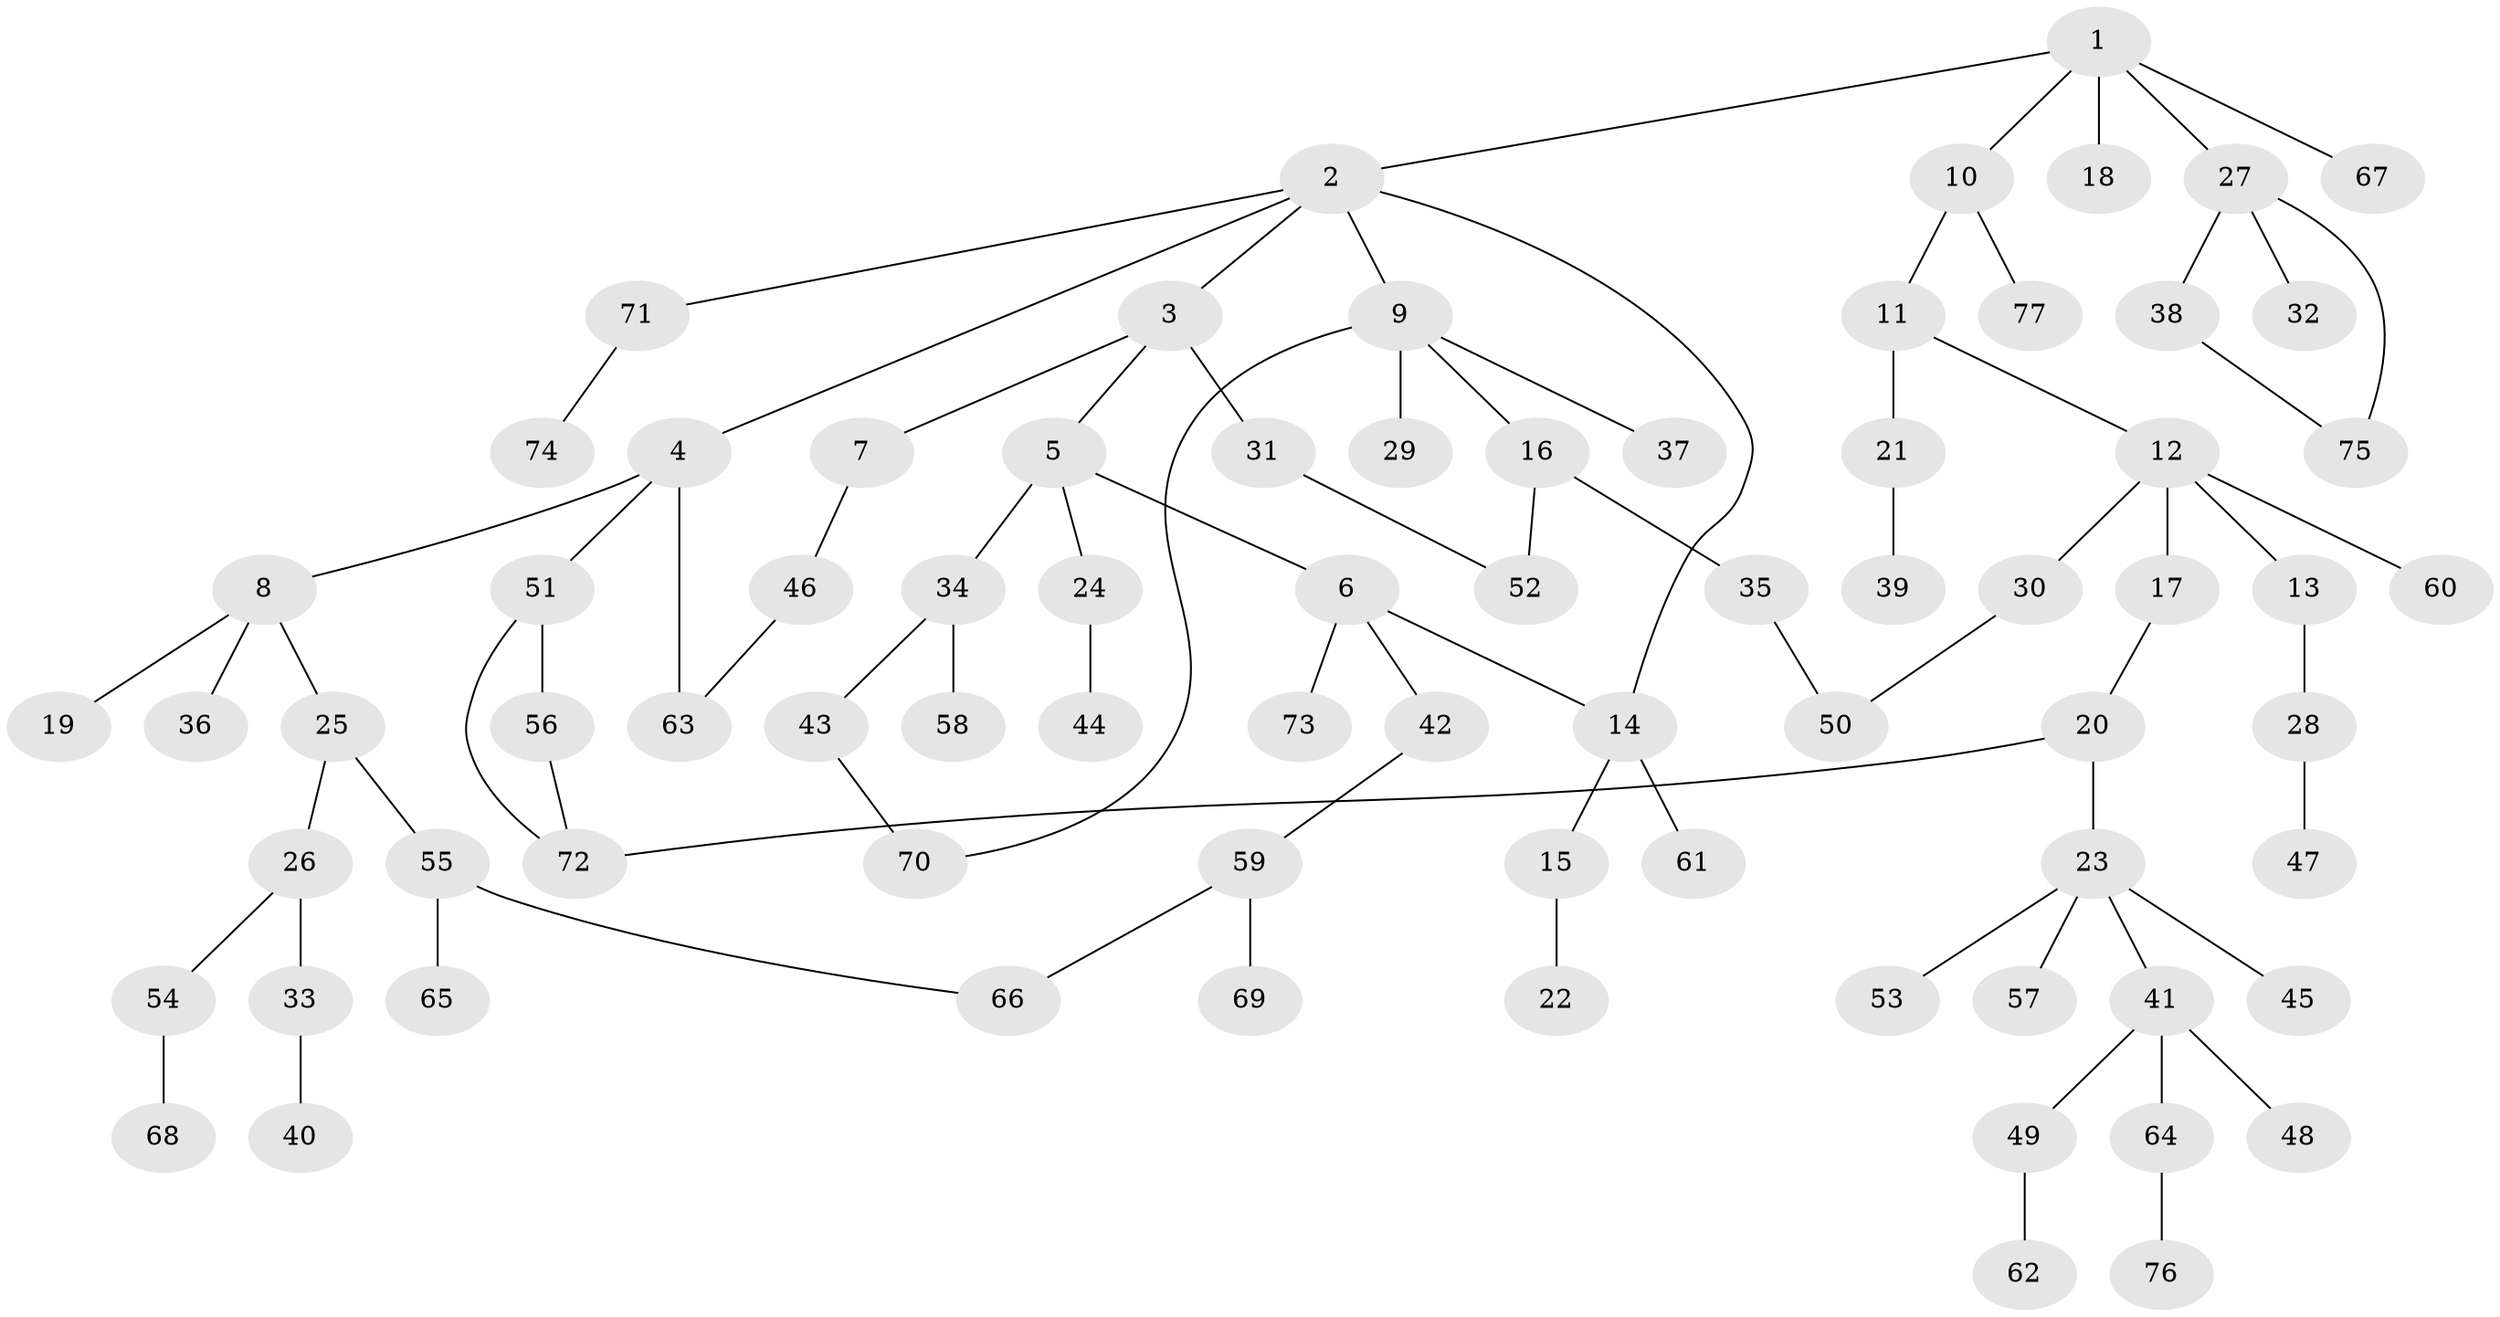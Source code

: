 // Generated by graph-tools (version 1.1) at 2025/34/03/09/25 02:34:00]
// undirected, 77 vertices, 85 edges
graph export_dot {
graph [start="1"]
  node [color=gray90,style=filled];
  1;
  2;
  3;
  4;
  5;
  6;
  7;
  8;
  9;
  10;
  11;
  12;
  13;
  14;
  15;
  16;
  17;
  18;
  19;
  20;
  21;
  22;
  23;
  24;
  25;
  26;
  27;
  28;
  29;
  30;
  31;
  32;
  33;
  34;
  35;
  36;
  37;
  38;
  39;
  40;
  41;
  42;
  43;
  44;
  45;
  46;
  47;
  48;
  49;
  50;
  51;
  52;
  53;
  54;
  55;
  56;
  57;
  58;
  59;
  60;
  61;
  62;
  63;
  64;
  65;
  66;
  67;
  68;
  69;
  70;
  71;
  72;
  73;
  74;
  75;
  76;
  77;
  1 -- 2;
  1 -- 10;
  1 -- 18;
  1 -- 27;
  1 -- 67;
  2 -- 3;
  2 -- 4;
  2 -- 9;
  2 -- 71;
  2 -- 14;
  3 -- 5;
  3 -- 7;
  3 -- 31;
  4 -- 8;
  4 -- 51;
  4 -- 63;
  5 -- 6;
  5 -- 24;
  5 -- 34;
  6 -- 14;
  6 -- 42;
  6 -- 73;
  7 -- 46;
  8 -- 19;
  8 -- 25;
  8 -- 36;
  9 -- 16;
  9 -- 29;
  9 -- 37;
  9 -- 70;
  10 -- 11;
  10 -- 77;
  11 -- 12;
  11 -- 21;
  12 -- 13;
  12 -- 17;
  12 -- 30;
  12 -- 60;
  13 -- 28;
  14 -- 15;
  14 -- 61;
  15 -- 22;
  16 -- 35;
  16 -- 52;
  17 -- 20;
  20 -- 23;
  20 -- 72;
  21 -- 39;
  23 -- 41;
  23 -- 45;
  23 -- 53;
  23 -- 57;
  24 -- 44;
  25 -- 26;
  25 -- 55;
  26 -- 33;
  26 -- 54;
  27 -- 32;
  27 -- 38;
  27 -- 75;
  28 -- 47;
  30 -- 50;
  31 -- 52;
  33 -- 40;
  34 -- 43;
  34 -- 58;
  35 -- 50;
  38 -- 75;
  41 -- 48;
  41 -- 49;
  41 -- 64;
  42 -- 59;
  43 -- 70;
  46 -- 63;
  49 -- 62;
  51 -- 56;
  51 -- 72;
  54 -- 68;
  55 -- 65;
  55 -- 66;
  56 -- 72;
  59 -- 69;
  59 -- 66;
  64 -- 76;
  71 -- 74;
}
